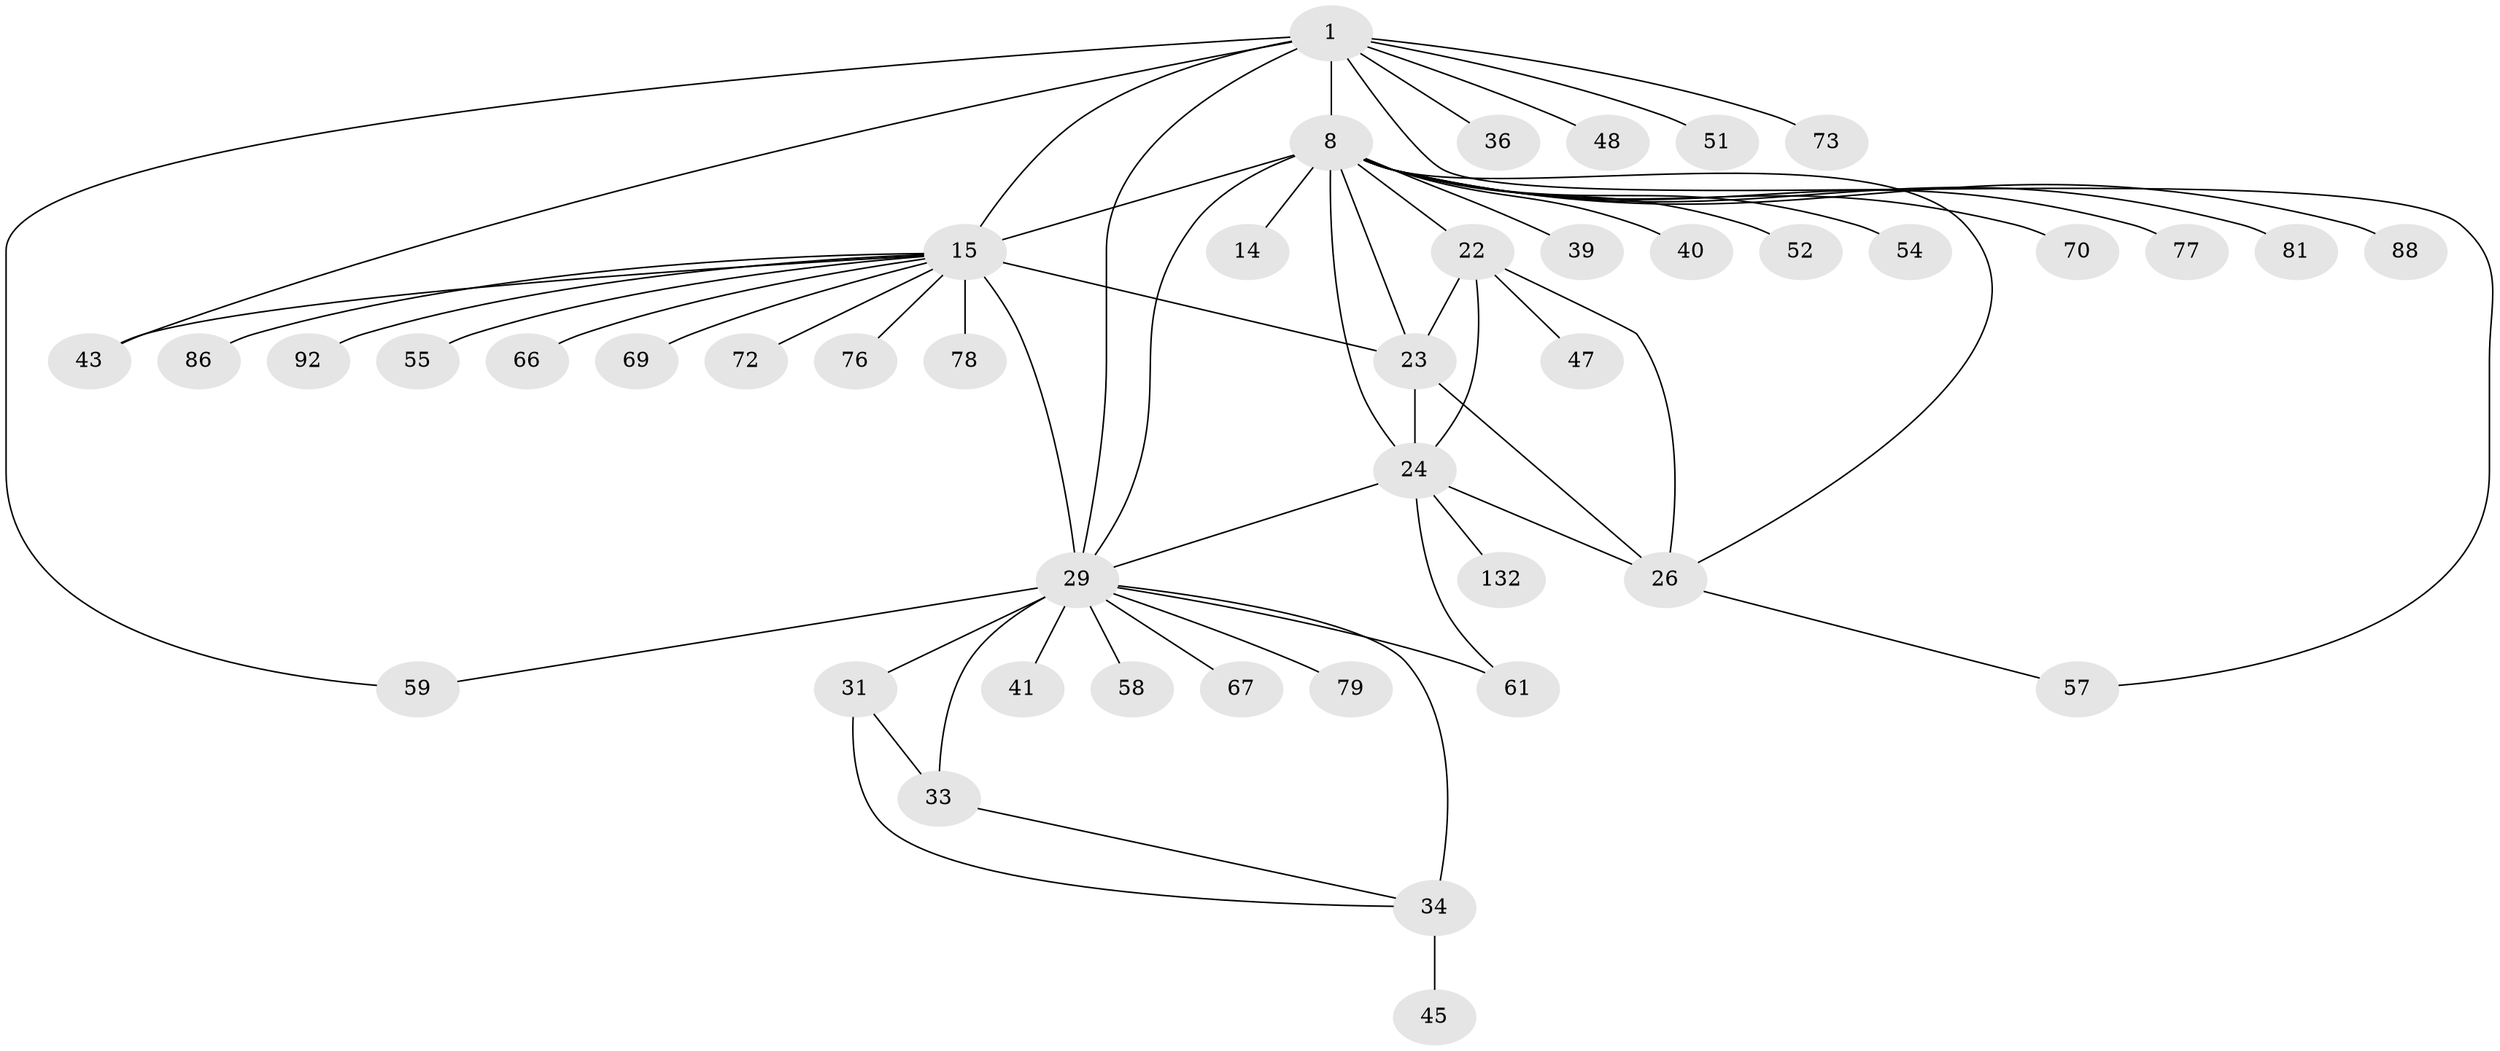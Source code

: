 // original degree distribution, {8: 0.06164383561643835, 11: 0.0273972602739726, 10: 0.0273972602739726, 9: 0.04794520547945205, 12: 0.0273972602739726, 14: 0.00684931506849315, 7: 0.02054794520547945, 6: 0.0136986301369863, 13: 0.00684931506849315, 1: 0.589041095890411, 2: 0.1232876712328767, 4: 0.0136986301369863, 3: 0.03424657534246575}
// Generated by graph-tools (version 1.1) at 2025/19/03/04/25 18:19:27]
// undirected, 43 vertices, 60 edges
graph export_dot {
graph [start="1"]
  node [color=gray90,style=filled];
  1 [super="+4+2+141+5+3"];
  8 [super="+89+10+9+12"];
  14 [super="+56+50"];
  15 [super="+91+16+18+19+17+42"];
  22 [super="+125+64"];
  23 [super="+83"];
  24 [super="+27"];
  26 [super="+74+53+68+93+135"];
  29 [super="+35+119+30+87+38+32"];
  31 [super="+112"];
  33;
  34 [super="+37"];
  36;
  39;
  40;
  41;
  43;
  45;
  47;
  48;
  51;
  52;
  54;
  55 [super="+111"];
  57;
  58;
  59 [super="+123+63"];
  61;
  66;
  67;
  69;
  70 [super="+84"];
  72;
  73;
  76;
  77;
  78;
  79 [super="+142"];
  81;
  86;
  88;
  92 [super="+95"];
  132;
  1 -- 51;
  1 -- 36;
  1 -- 8 [weight=3];
  1 -- 43;
  1 -- 15 [weight=2];
  1 -- 48;
  1 -- 57;
  1 -- 29 [weight=2];
  1 -- 73;
  1 -- 59;
  8 -- 14 [weight=6];
  8 -- 52;
  8 -- 54;
  8 -- 88;
  8 -- 70;
  8 -- 40;
  8 -- 15 [weight=3];
  8 -- 81;
  8 -- 29;
  8 -- 39;
  8 -- 77;
  8 -- 22 [weight=2];
  8 -- 23 [weight=2];
  8 -- 24 [weight=4];
  8 -- 26 [weight=2];
  15 -- 66;
  15 -- 69;
  15 -- 78;
  15 -- 86;
  15 -- 92;
  15 -- 29 [weight=2];
  15 -- 43;
  15 -- 55;
  15 -- 76;
  15 -- 72;
  15 -- 23;
  22 -- 23;
  22 -- 24 [weight=2];
  22 -- 26;
  22 -- 47;
  23 -- 24 [weight=2];
  23 -- 26;
  24 -- 26 [weight=2];
  24 -- 61;
  24 -- 29;
  24 -- 132;
  26 -- 57;
  29 -- 31 [weight=4];
  29 -- 33 [weight=4];
  29 -- 34 [weight=4];
  29 -- 41;
  29 -- 58;
  29 -- 67;
  29 -- 61;
  29 -- 59;
  29 -- 79;
  31 -- 33;
  31 -- 34;
  33 -- 34;
  34 -- 45;
}
